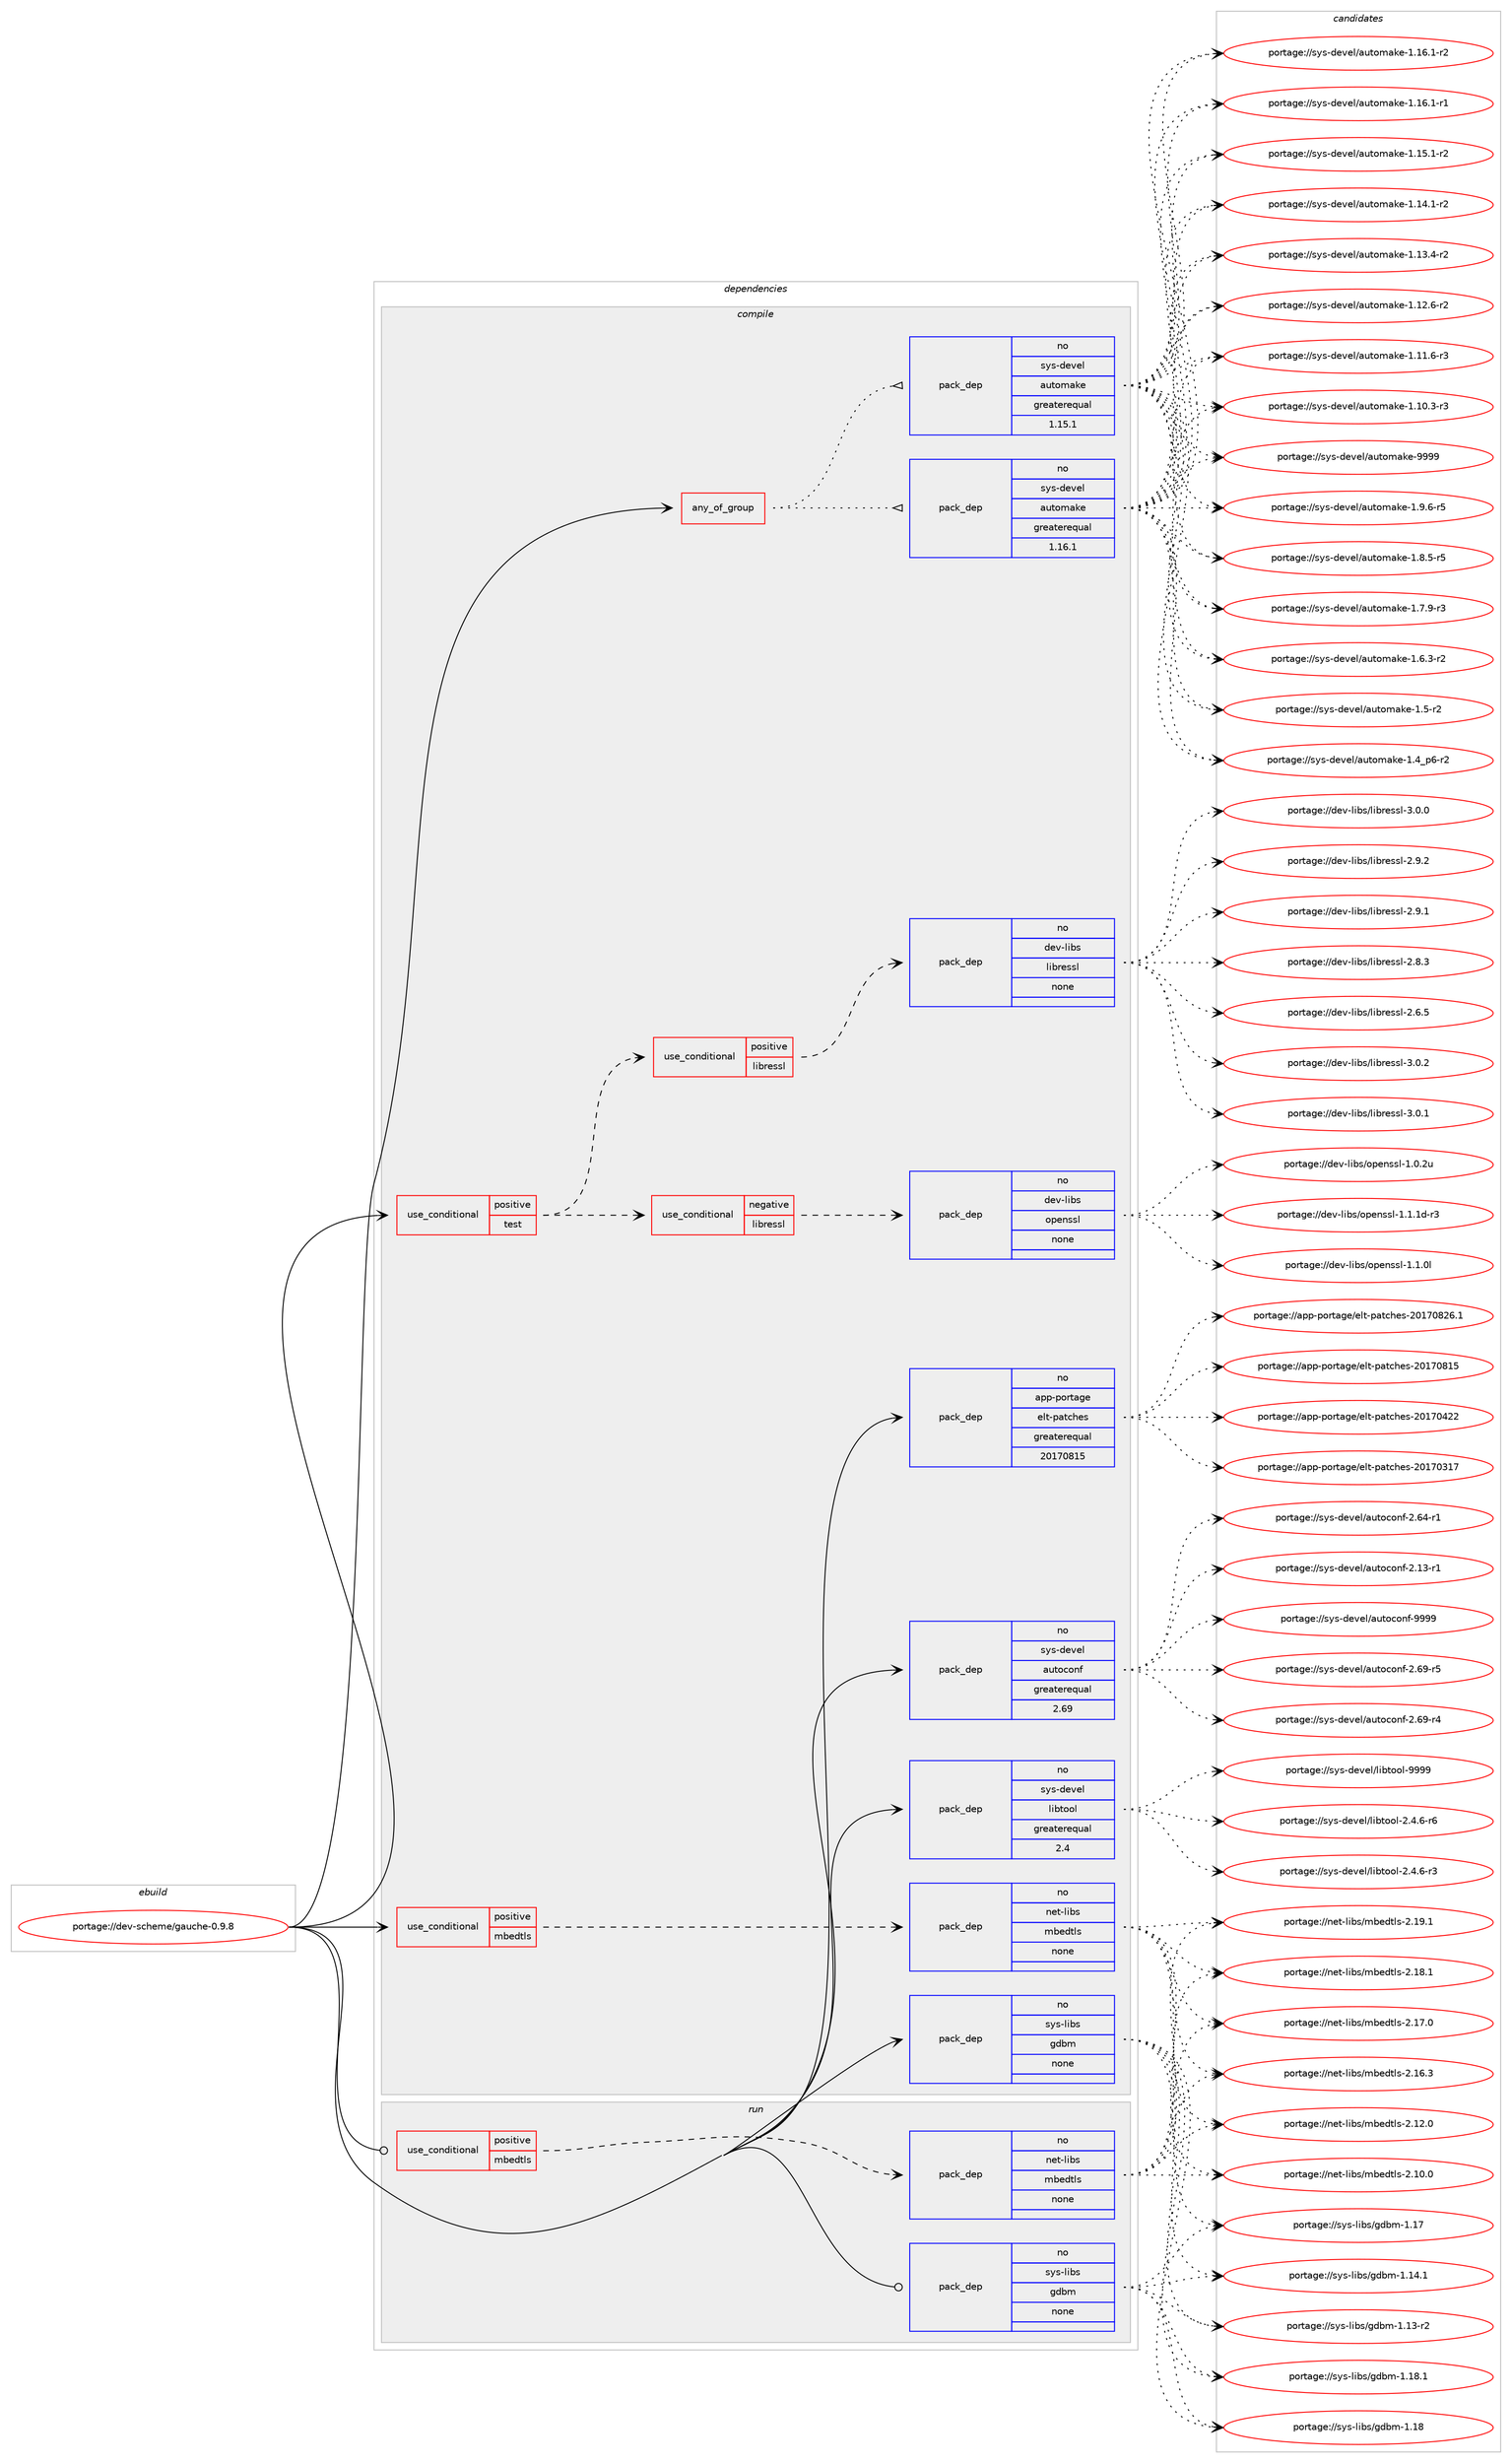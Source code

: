 digraph prolog {

# *************
# Graph options
# *************

newrank=true;
concentrate=true;
compound=true;
graph [rankdir=LR,fontname=Helvetica,fontsize=10,ranksep=1.5];#, ranksep=2.5, nodesep=0.2];
edge  [arrowhead=vee];
node  [fontname=Helvetica,fontsize=10];

# **********
# The ebuild
# **********

subgraph cluster_leftcol {
color=gray;
label=<<i>ebuild</i>>;
id [label="portage://dev-scheme/gauche-0.9.8", color=red, width=4, href="../dev-scheme/gauche-0.9.8.svg"];
}

# ****************
# The dependencies
# ****************

subgraph cluster_midcol {
color=gray;
label=<<i>dependencies</i>>;
subgraph cluster_compile {
fillcolor="#eeeeee";
style=filled;
label=<<i>compile</i>>;
subgraph any4519 {
dependency309304 [label=<<TABLE BORDER="0" CELLBORDER="1" CELLSPACING="0" CELLPADDING="4"><TR><TD CELLPADDING="10">any_of_group</TD></TR></TABLE>>, shape=none, color=red];subgraph pack240597 {
dependency309305 [label=<<TABLE BORDER="0" CELLBORDER="1" CELLSPACING="0" CELLPADDING="4" WIDTH="220"><TR><TD ROWSPAN="6" CELLPADDING="30">pack_dep</TD></TR><TR><TD WIDTH="110">no</TD></TR><TR><TD>sys-devel</TD></TR><TR><TD>automake</TD></TR><TR><TD>greaterequal</TD></TR><TR><TD>1.16.1</TD></TR></TABLE>>, shape=none, color=blue];
}
dependency309304:e -> dependency309305:w [weight=20,style="dotted",arrowhead="oinv"];
subgraph pack240598 {
dependency309306 [label=<<TABLE BORDER="0" CELLBORDER="1" CELLSPACING="0" CELLPADDING="4" WIDTH="220"><TR><TD ROWSPAN="6" CELLPADDING="30">pack_dep</TD></TR><TR><TD WIDTH="110">no</TD></TR><TR><TD>sys-devel</TD></TR><TR><TD>automake</TD></TR><TR><TD>greaterequal</TD></TR><TR><TD>1.15.1</TD></TR></TABLE>>, shape=none, color=blue];
}
dependency309304:e -> dependency309306:w [weight=20,style="dotted",arrowhead="oinv"];
}
id:e -> dependency309304:w [weight=20,style="solid",arrowhead="vee"];
subgraph cond63984 {
dependency309307 [label=<<TABLE BORDER="0" CELLBORDER="1" CELLSPACING="0" CELLPADDING="4"><TR><TD ROWSPAN="3" CELLPADDING="10">use_conditional</TD></TR><TR><TD>positive</TD></TR><TR><TD>mbedtls</TD></TR></TABLE>>, shape=none, color=red];
subgraph pack240599 {
dependency309308 [label=<<TABLE BORDER="0" CELLBORDER="1" CELLSPACING="0" CELLPADDING="4" WIDTH="220"><TR><TD ROWSPAN="6" CELLPADDING="30">pack_dep</TD></TR><TR><TD WIDTH="110">no</TD></TR><TR><TD>net-libs</TD></TR><TR><TD>mbedtls</TD></TR><TR><TD>none</TD></TR><TR><TD></TD></TR></TABLE>>, shape=none, color=blue];
}
dependency309307:e -> dependency309308:w [weight=20,style="dashed",arrowhead="vee"];
}
id:e -> dependency309307:w [weight=20,style="solid",arrowhead="vee"];
subgraph cond63985 {
dependency309309 [label=<<TABLE BORDER="0" CELLBORDER="1" CELLSPACING="0" CELLPADDING="4"><TR><TD ROWSPAN="3" CELLPADDING="10">use_conditional</TD></TR><TR><TD>positive</TD></TR><TR><TD>test</TD></TR></TABLE>>, shape=none, color=red];
subgraph cond63986 {
dependency309310 [label=<<TABLE BORDER="0" CELLBORDER="1" CELLSPACING="0" CELLPADDING="4"><TR><TD ROWSPAN="3" CELLPADDING="10">use_conditional</TD></TR><TR><TD>negative</TD></TR><TR><TD>libressl</TD></TR></TABLE>>, shape=none, color=red];
subgraph pack240600 {
dependency309311 [label=<<TABLE BORDER="0" CELLBORDER="1" CELLSPACING="0" CELLPADDING="4" WIDTH="220"><TR><TD ROWSPAN="6" CELLPADDING="30">pack_dep</TD></TR><TR><TD WIDTH="110">no</TD></TR><TR><TD>dev-libs</TD></TR><TR><TD>openssl</TD></TR><TR><TD>none</TD></TR><TR><TD></TD></TR></TABLE>>, shape=none, color=blue];
}
dependency309310:e -> dependency309311:w [weight=20,style="dashed",arrowhead="vee"];
}
dependency309309:e -> dependency309310:w [weight=20,style="dashed",arrowhead="vee"];
subgraph cond63987 {
dependency309312 [label=<<TABLE BORDER="0" CELLBORDER="1" CELLSPACING="0" CELLPADDING="4"><TR><TD ROWSPAN="3" CELLPADDING="10">use_conditional</TD></TR><TR><TD>positive</TD></TR><TR><TD>libressl</TD></TR></TABLE>>, shape=none, color=red];
subgraph pack240601 {
dependency309313 [label=<<TABLE BORDER="0" CELLBORDER="1" CELLSPACING="0" CELLPADDING="4" WIDTH="220"><TR><TD ROWSPAN="6" CELLPADDING="30">pack_dep</TD></TR><TR><TD WIDTH="110">no</TD></TR><TR><TD>dev-libs</TD></TR><TR><TD>libressl</TD></TR><TR><TD>none</TD></TR><TR><TD></TD></TR></TABLE>>, shape=none, color=blue];
}
dependency309312:e -> dependency309313:w [weight=20,style="dashed",arrowhead="vee"];
}
dependency309309:e -> dependency309312:w [weight=20,style="dashed",arrowhead="vee"];
}
id:e -> dependency309309:w [weight=20,style="solid",arrowhead="vee"];
subgraph pack240602 {
dependency309314 [label=<<TABLE BORDER="0" CELLBORDER="1" CELLSPACING="0" CELLPADDING="4" WIDTH="220"><TR><TD ROWSPAN="6" CELLPADDING="30">pack_dep</TD></TR><TR><TD WIDTH="110">no</TD></TR><TR><TD>app-portage</TD></TR><TR><TD>elt-patches</TD></TR><TR><TD>greaterequal</TD></TR><TR><TD>20170815</TD></TR></TABLE>>, shape=none, color=blue];
}
id:e -> dependency309314:w [weight=20,style="solid",arrowhead="vee"];
subgraph pack240603 {
dependency309315 [label=<<TABLE BORDER="0" CELLBORDER="1" CELLSPACING="0" CELLPADDING="4" WIDTH="220"><TR><TD ROWSPAN="6" CELLPADDING="30">pack_dep</TD></TR><TR><TD WIDTH="110">no</TD></TR><TR><TD>sys-devel</TD></TR><TR><TD>autoconf</TD></TR><TR><TD>greaterequal</TD></TR><TR><TD>2.69</TD></TR></TABLE>>, shape=none, color=blue];
}
id:e -> dependency309315:w [weight=20,style="solid",arrowhead="vee"];
subgraph pack240604 {
dependency309316 [label=<<TABLE BORDER="0" CELLBORDER="1" CELLSPACING="0" CELLPADDING="4" WIDTH="220"><TR><TD ROWSPAN="6" CELLPADDING="30">pack_dep</TD></TR><TR><TD WIDTH="110">no</TD></TR><TR><TD>sys-devel</TD></TR><TR><TD>libtool</TD></TR><TR><TD>greaterequal</TD></TR><TR><TD>2.4</TD></TR></TABLE>>, shape=none, color=blue];
}
id:e -> dependency309316:w [weight=20,style="solid",arrowhead="vee"];
subgraph pack240605 {
dependency309317 [label=<<TABLE BORDER="0" CELLBORDER="1" CELLSPACING="0" CELLPADDING="4" WIDTH="220"><TR><TD ROWSPAN="6" CELLPADDING="30">pack_dep</TD></TR><TR><TD WIDTH="110">no</TD></TR><TR><TD>sys-libs</TD></TR><TR><TD>gdbm</TD></TR><TR><TD>none</TD></TR><TR><TD></TD></TR></TABLE>>, shape=none, color=blue];
}
id:e -> dependency309317:w [weight=20,style="solid",arrowhead="vee"];
}
subgraph cluster_compileandrun {
fillcolor="#eeeeee";
style=filled;
label=<<i>compile and run</i>>;
}
subgraph cluster_run {
fillcolor="#eeeeee";
style=filled;
label=<<i>run</i>>;
subgraph cond63988 {
dependency309318 [label=<<TABLE BORDER="0" CELLBORDER="1" CELLSPACING="0" CELLPADDING="4"><TR><TD ROWSPAN="3" CELLPADDING="10">use_conditional</TD></TR><TR><TD>positive</TD></TR><TR><TD>mbedtls</TD></TR></TABLE>>, shape=none, color=red];
subgraph pack240606 {
dependency309319 [label=<<TABLE BORDER="0" CELLBORDER="1" CELLSPACING="0" CELLPADDING="4" WIDTH="220"><TR><TD ROWSPAN="6" CELLPADDING="30">pack_dep</TD></TR><TR><TD WIDTH="110">no</TD></TR><TR><TD>net-libs</TD></TR><TR><TD>mbedtls</TD></TR><TR><TD>none</TD></TR><TR><TD></TD></TR></TABLE>>, shape=none, color=blue];
}
dependency309318:e -> dependency309319:w [weight=20,style="dashed",arrowhead="vee"];
}
id:e -> dependency309318:w [weight=20,style="solid",arrowhead="odot"];
subgraph pack240607 {
dependency309320 [label=<<TABLE BORDER="0" CELLBORDER="1" CELLSPACING="0" CELLPADDING="4" WIDTH="220"><TR><TD ROWSPAN="6" CELLPADDING="30">pack_dep</TD></TR><TR><TD WIDTH="110">no</TD></TR><TR><TD>sys-libs</TD></TR><TR><TD>gdbm</TD></TR><TR><TD>none</TD></TR><TR><TD></TD></TR></TABLE>>, shape=none, color=blue];
}
id:e -> dependency309320:w [weight=20,style="solid",arrowhead="odot"];
}
}

# **************
# The candidates
# **************

subgraph cluster_choices {
rank=same;
color=gray;
label=<<i>candidates</i>>;

subgraph choice240597 {
color=black;
nodesep=1;
choice115121115451001011181011084797117116111109971071014557575757 [label="portage://sys-devel/automake-9999", color=red, width=4,href="../sys-devel/automake-9999.svg"];
choice115121115451001011181011084797117116111109971071014549465746544511453 [label="portage://sys-devel/automake-1.9.6-r5", color=red, width=4,href="../sys-devel/automake-1.9.6-r5.svg"];
choice115121115451001011181011084797117116111109971071014549465646534511453 [label="portage://sys-devel/automake-1.8.5-r5", color=red, width=4,href="../sys-devel/automake-1.8.5-r5.svg"];
choice115121115451001011181011084797117116111109971071014549465546574511451 [label="portage://sys-devel/automake-1.7.9-r3", color=red, width=4,href="../sys-devel/automake-1.7.9-r3.svg"];
choice115121115451001011181011084797117116111109971071014549465446514511450 [label="portage://sys-devel/automake-1.6.3-r2", color=red, width=4,href="../sys-devel/automake-1.6.3-r2.svg"];
choice11512111545100101118101108479711711611110997107101454946534511450 [label="portage://sys-devel/automake-1.5-r2", color=red, width=4,href="../sys-devel/automake-1.5-r2.svg"];
choice115121115451001011181011084797117116111109971071014549465295112544511450 [label="portage://sys-devel/automake-1.4_p6-r2", color=red, width=4,href="../sys-devel/automake-1.4_p6-r2.svg"];
choice11512111545100101118101108479711711611110997107101454946495446494511450 [label="portage://sys-devel/automake-1.16.1-r2", color=red, width=4,href="../sys-devel/automake-1.16.1-r2.svg"];
choice11512111545100101118101108479711711611110997107101454946495446494511449 [label="portage://sys-devel/automake-1.16.1-r1", color=red, width=4,href="../sys-devel/automake-1.16.1-r1.svg"];
choice11512111545100101118101108479711711611110997107101454946495346494511450 [label="portage://sys-devel/automake-1.15.1-r2", color=red, width=4,href="../sys-devel/automake-1.15.1-r2.svg"];
choice11512111545100101118101108479711711611110997107101454946495246494511450 [label="portage://sys-devel/automake-1.14.1-r2", color=red, width=4,href="../sys-devel/automake-1.14.1-r2.svg"];
choice11512111545100101118101108479711711611110997107101454946495146524511450 [label="portage://sys-devel/automake-1.13.4-r2", color=red, width=4,href="../sys-devel/automake-1.13.4-r2.svg"];
choice11512111545100101118101108479711711611110997107101454946495046544511450 [label="portage://sys-devel/automake-1.12.6-r2", color=red, width=4,href="../sys-devel/automake-1.12.6-r2.svg"];
choice11512111545100101118101108479711711611110997107101454946494946544511451 [label="portage://sys-devel/automake-1.11.6-r3", color=red, width=4,href="../sys-devel/automake-1.11.6-r3.svg"];
choice11512111545100101118101108479711711611110997107101454946494846514511451 [label="portage://sys-devel/automake-1.10.3-r3", color=red, width=4,href="../sys-devel/automake-1.10.3-r3.svg"];
dependency309305:e -> choice115121115451001011181011084797117116111109971071014557575757:w [style=dotted,weight="100"];
dependency309305:e -> choice115121115451001011181011084797117116111109971071014549465746544511453:w [style=dotted,weight="100"];
dependency309305:e -> choice115121115451001011181011084797117116111109971071014549465646534511453:w [style=dotted,weight="100"];
dependency309305:e -> choice115121115451001011181011084797117116111109971071014549465546574511451:w [style=dotted,weight="100"];
dependency309305:e -> choice115121115451001011181011084797117116111109971071014549465446514511450:w [style=dotted,weight="100"];
dependency309305:e -> choice11512111545100101118101108479711711611110997107101454946534511450:w [style=dotted,weight="100"];
dependency309305:e -> choice115121115451001011181011084797117116111109971071014549465295112544511450:w [style=dotted,weight="100"];
dependency309305:e -> choice11512111545100101118101108479711711611110997107101454946495446494511450:w [style=dotted,weight="100"];
dependency309305:e -> choice11512111545100101118101108479711711611110997107101454946495446494511449:w [style=dotted,weight="100"];
dependency309305:e -> choice11512111545100101118101108479711711611110997107101454946495346494511450:w [style=dotted,weight="100"];
dependency309305:e -> choice11512111545100101118101108479711711611110997107101454946495246494511450:w [style=dotted,weight="100"];
dependency309305:e -> choice11512111545100101118101108479711711611110997107101454946495146524511450:w [style=dotted,weight="100"];
dependency309305:e -> choice11512111545100101118101108479711711611110997107101454946495046544511450:w [style=dotted,weight="100"];
dependency309305:e -> choice11512111545100101118101108479711711611110997107101454946494946544511451:w [style=dotted,weight="100"];
dependency309305:e -> choice11512111545100101118101108479711711611110997107101454946494846514511451:w [style=dotted,weight="100"];
}
subgraph choice240598 {
color=black;
nodesep=1;
choice115121115451001011181011084797117116111109971071014557575757 [label="portage://sys-devel/automake-9999", color=red, width=4,href="../sys-devel/automake-9999.svg"];
choice115121115451001011181011084797117116111109971071014549465746544511453 [label="portage://sys-devel/automake-1.9.6-r5", color=red, width=4,href="../sys-devel/automake-1.9.6-r5.svg"];
choice115121115451001011181011084797117116111109971071014549465646534511453 [label="portage://sys-devel/automake-1.8.5-r5", color=red, width=4,href="../sys-devel/automake-1.8.5-r5.svg"];
choice115121115451001011181011084797117116111109971071014549465546574511451 [label="portage://sys-devel/automake-1.7.9-r3", color=red, width=4,href="../sys-devel/automake-1.7.9-r3.svg"];
choice115121115451001011181011084797117116111109971071014549465446514511450 [label="portage://sys-devel/automake-1.6.3-r2", color=red, width=4,href="../sys-devel/automake-1.6.3-r2.svg"];
choice11512111545100101118101108479711711611110997107101454946534511450 [label="portage://sys-devel/automake-1.5-r2", color=red, width=4,href="../sys-devel/automake-1.5-r2.svg"];
choice115121115451001011181011084797117116111109971071014549465295112544511450 [label="portage://sys-devel/automake-1.4_p6-r2", color=red, width=4,href="../sys-devel/automake-1.4_p6-r2.svg"];
choice11512111545100101118101108479711711611110997107101454946495446494511450 [label="portage://sys-devel/automake-1.16.1-r2", color=red, width=4,href="../sys-devel/automake-1.16.1-r2.svg"];
choice11512111545100101118101108479711711611110997107101454946495446494511449 [label="portage://sys-devel/automake-1.16.1-r1", color=red, width=4,href="../sys-devel/automake-1.16.1-r1.svg"];
choice11512111545100101118101108479711711611110997107101454946495346494511450 [label="portage://sys-devel/automake-1.15.1-r2", color=red, width=4,href="../sys-devel/automake-1.15.1-r2.svg"];
choice11512111545100101118101108479711711611110997107101454946495246494511450 [label="portage://sys-devel/automake-1.14.1-r2", color=red, width=4,href="../sys-devel/automake-1.14.1-r2.svg"];
choice11512111545100101118101108479711711611110997107101454946495146524511450 [label="portage://sys-devel/automake-1.13.4-r2", color=red, width=4,href="../sys-devel/automake-1.13.4-r2.svg"];
choice11512111545100101118101108479711711611110997107101454946495046544511450 [label="portage://sys-devel/automake-1.12.6-r2", color=red, width=4,href="../sys-devel/automake-1.12.6-r2.svg"];
choice11512111545100101118101108479711711611110997107101454946494946544511451 [label="portage://sys-devel/automake-1.11.6-r3", color=red, width=4,href="../sys-devel/automake-1.11.6-r3.svg"];
choice11512111545100101118101108479711711611110997107101454946494846514511451 [label="portage://sys-devel/automake-1.10.3-r3", color=red, width=4,href="../sys-devel/automake-1.10.3-r3.svg"];
dependency309306:e -> choice115121115451001011181011084797117116111109971071014557575757:w [style=dotted,weight="100"];
dependency309306:e -> choice115121115451001011181011084797117116111109971071014549465746544511453:w [style=dotted,weight="100"];
dependency309306:e -> choice115121115451001011181011084797117116111109971071014549465646534511453:w [style=dotted,weight="100"];
dependency309306:e -> choice115121115451001011181011084797117116111109971071014549465546574511451:w [style=dotted,weight="100"];
dependency309306:e -> choice115121115451001011181011084797117116111109971071014549465446514511450:w [style=dotted,weight="100"];
dependency309306:e -> choice11512111545100101118101108479711711611110997107101454946534511450:w [style=dotted,weight="100"];
dependency309306:e -> choice115121115451001011181011084797117116111109971071014549465295112544511450:w [style=dotted,weight="100"];
dependency309306:e -> choice11512111545100101118101108479711711611110997107101454946495446494511450:w [style=dotted,weight="100"];
dependency309306:e -> choice11512111545100101118101108479711711611110997107101454946495446494511449:w [style=dotted,weight="100"];
dependency309306:e -> choice11512111545100101118101108479711711611110997107101454946495346494511450:w [style=dotted,weight="100"];
dependency309306:e -> choice11512111545100101118101108479711711611110997107101454946495246494511450:w [style=dotted,weight="100"];
dependency309306:e -> choice11512111545100101118101108479711711611110997107101454946495146524511450:w [style=dotted,weight="100"];
dependency309306:e -> choice11512111545100101118101108479711711611110997107101454946495046544511450:w [style=dotted,weight="100"];
dependency309306:e -> choice11512111545100101118101108479711711611110997107101454946494946544511451:w [style=dotted,weight="100"];
dependency309306:e -> choice11512111545100101118101108479711711611110997107101454946494846514511451:w [style=dotted,weight="100"];
}
subgraph choice240599 {
color=black;
nodesep=1;
choice1101011164510810598115471099810110011610811545504649574649 [label="portage://net-libs/mbedtls-2.19.1", color=red, width=4,href="../net-libs/mbedtls-2.19.1.svg"];
choice1101011164510810598115471099810110011610811545504649564649 [label="portage://net-libs/mbedtls-2.18.1", color=red, width=4,href="../net-libs/mbedtls-2.18.1.svg"];
choice1101011164510810598115471099810110011610811545504649554648 [label="portage://net-libs/mbedtls-2.17.0", color=red, width=4,href="../net-libs/mbedtls-2.17.0.svg"];
choice1101011164510810598115471099810110011610811545504649544651 [label="portage://net-libs/mbedtls-2.16.3", color=red, width=4,href="../net-libs/mbedtls-2.16.3.svg"];
choice1101011164510810598115471099810110011610811545504649504648 [label="portage://net-libs/mbedtls-2.12.0", color=red, width=4,href="../net-libs/mbedtls-2.12.0.svg"];
choice1101011164510810598115471099810110011610811545504649484648 [label="portage://net-libs/mbedtls-2.10.0", color=red, width=4,href="../net-libs/mbedtls-2.10.0.svg"];
dependency309308:e -> choice1101011164510810598115471099810110011610811545504649574649:w [style=dotted,weight="100"];
dependency309308:e -> choice1101011164510810598115471099810110011610811545504649564649:w [style=dotted,weight="100"];
dependency309308:e -> choice1101011164510810598115471099810110011610811545504649554648:w [style=dotted,weight="100"];
dependency309308:e -> choice1101011164510810598115471099810110011610811545504649544651:w [style=dotted,weight="100"];
dependency309308:e -> choice1101011164510810598115471099810110011610811545504649504648:w [style=dotted,weight="100"];
dependency309308:e -> choice1101011164510810598115471099810110011610811545504649484648:w [style=dotted,weight="100"];
}
subgraph choice240600 {
color=black;
nodesep=1;
choice1001011184510810598115471111121011101151151084549464946491004511451 [label="portage://dev-libs/openssl-1.1.1d-r3", color=red, width=4,href="../dev-libs/openssl-1.1.1d-r3.svg"];
choice100101118451081059811547111112101110115115108454946494648108 [label="portage://dev-libs/openssl-1.1.0l", color=red, width=4,href="../dev-libs/openssl-1.1.0l.svg"];
choice100101118451081059811547111112101110115115108454946484650117 [label="portage://dev-libs/openssl-1.0.2u", color=red, width=4,href="../dev-libs/openssl-1.0.2u.svg"];
dependency309311:e -> choice1001011184510810598115471111121011101151151084549464946491004511451:w [style=dotted,weight="100"];
dependency309311:e -> choice100101118451081059811547111112101110115115108454946494648108:w [style=dotted,weight="100"];
dependency309311:e -> choice100101118451081059811547111112101110115115108454946484650117:w [style=dotted,weight="100"];
}
subgraph choice240601 {
color=black;
nodesep=1;
choice10010111845108105981154710810598114101115115108455146484650 [label="portage://dev-libs/libressl-3.0.2", color=red, width=4,href="../dev-libs/libressl-3.0.2.svg"];
choice10010111845108105981154710810598114101115115108455146484649 [label="portage://dev-libs/libressl-3.0.1", color=red, width=4,href="../dev-libs/libressl-3.0.1.svg"];
choice10010111845108105981154710810598114101115115108455146484648 [label="portage://dev-libs/libressl-3.0.0", color=red, width=4,href="../dev-libs/libressl-3.0.0.svg"];
choice10010111845108105981154710810598114101115115108455046574650 [label="portage://dev-libs/libressl-2.9.2", color=red, width=4,href="../dev-libs/libressl-2.9.2.svg"];
choice10010111845108105981154710810598114101115115108455046574649 [label="portage://dev-libs/libressl-2.9.1", color=red, width=4,href="../dev-libs/libressl-2.9.1.svg"];
choice10010111845108105981154710810598114101115115108455046564651 [label="portage://dev-libs/libressl-2.8.3", color=red, width=4,href="../dev-libs/libressl-2.8.3.svg"];
choice10010111845108105981154710810598114101115115108455046544653 [label="portage://dev-libs/libressl-2.6.5", color=red, width=4,href="../dev-libs/libressl-2.6.5.svg"];
dependency309313:e -> choice10010111845108105981154710810598114101115115108455146484650:w [style=dotted,weight="100"];
dependency309313:e -> choice10010111845108105981154710810598114101115115108455146484649:w [style=dotted,weight="100"];
dependency309313:e -> choice10010111845108105981154710810598114101115115108455146484648:w [style=dotted,weight="100"];
dependency309313:e -> choice10010111845108105981154710810598114101115115108455046574650:w [style=dotted,weight="100"];
dependency309313:e -> choice10010111845108105981154710810598114101115115108455046574649:w [style=dotted,weight="100"];
dependency309313:e -> choice10010111845108105981154710810598114101115115108455046564651:w [style=dotted,weight="100"];
dependency309313:e -> choice10010111845108105981154710810598114101115115108455046544653:w [style=dotted,weight="100"];
}
subgraph choice240602 {
color=black;
nodesep=1;
choice971121124511211111411697103101471011081164511297116991041011154550484955485650544649 [label="portage://app-portage/elt-patches-20170826.1", color=red, width=4,href="../app-portage/elt-patches-20170826.1.svg"];
choice97112112451121111141169710310147101108116451129711699104101115455048495548564953 [label="portage://app-portage/elt-patches-20170815", color=red, width=4,href="../app-portage/elt-patches-20170815.svg"];
choice97112112451121111141169710310147101108116451129711699104101115455048495548525050 [label="portage://app-portage/elt-patches-20170422", color=red, width=4,href="../app-portage/elt-patches-20170422.svg"];
choice97112112451121111141169710310147101108116451129711699104101115455048495548514955 [label="portage://app-portage/elt-patches-20170317", color=red, width=4,href="../app-portage/elt-patches-20170317.svg"];
dependency309314:e -> choice971121124511211111411697103101471011081164511297116991041011154550484955485650544649:w [style=dotted,weight="100"];
dependency309314:e -> choice97112112451121111141169710310147101108116451129711699104101115455048495548564953:w [style=dotted,weight="100"];
dependency309314:e -> choice97112112451121111141169710310147101108116451129711699104101115455048495548525050:w [style=dotted,weight="100"];
dependency309314:e -> choice97112112451121111141169710310147101108116451129711699104101115455048495548514955:w [style=dotted,weight="100"];
}
subgraph choice240603 {
color=black;
nodesep=1;
choice115121115451001011181011084797117116111991111101024557575757 [label="portage://sys-devel/autoconf-9999", color=red, width=4,href="../sys-devel/autoconf-9999.svg"];
choice1151211154510010111810110847971171161119911111010245504654574511453 [label="portage://sys-devel/autoconf-2.69-r5", color=red, width=4,href="../sys-devel/autoconf-2.69-r5.svg"];
choice1151211154510010111810110847971171161119911111010245504654574511452 [label="portage://sys-devel/autoconf-2.69-r4", color=red, width=4,href="../sys-devel/autoconf-2.69-r4.svg"];
choice1151211154510010111810110847971171161119911111010245504654524511449 [label="portage://sys-devel/autoconf-2.64-r1", color=red, width=4,href="../sys-devel/autoconf-2.64-r1.svg"];
choice1151211154510010111810110847971171161119911111010245504649514511449 [label="portage://sys-devel/autoconf-2.13-r1", color=red, width=4,href="../sys-devel/autoconf-2.13-r1.svg"];
dependency309315:e -> choice115121115451001011181011084797117116111991111101024557575757:w [style=dotted,weight="100"];
dependency309315:e -> choice1151211154510010111810110847971171161119911111010245504654574511453:w [style=dotted,weight="100"];
dependency309315:e -> choice1151211154510010111810110847971171161119911111010245504654574511452:w [style=dotted,weight="100"];
dependency309315:e -> choice1151211154510010111810110847971171161119911111010245504654524511449:w [style=dotted,weight="100"];
dependency309315:e -> choice1151211154510010111810110847971171161119911111010245504649514511449:w [style=dotted,weight="100"];
}
subgraph choice240604 {
color=black;
nodesep=1;
choice1151211154510010111810110847108105981161111111084557575757 [label="portage://sys-devel/libtool-9999", color=red, width=4,href="../sys-devel/libtool-9999.svg"];
choice1151211154510010111810110847108105981161111111084550465246544511454 [label="portage://sys-devel/libtool-2.4.6-r6", color=red, width=4,href="../sys-devel/libtool-2.4.6-r6.svg"];
choice1151211154510010111810110847108105981161111111084550465246544511451 [label="portage://sys-devel/libtool-2.4.6-r3", color=red, width=4,href="../sys-devel/libtool-2.4.6-r3.svg"];
dependency309316:e -> choice1151211154510010111810110847108105981161111111084557575757:w [style=dotted,weight="100"];
dependency309316:e -> choice1151211154510010111810110847108105981161111111084550465246544511454:w [style=dotted,weight="100"];
dependency309316:e -> choice1151211154510010111810110847108105981161111111084550465246544511451:w [style=dotted,weight="100"];
}
subgraph choice240605 {
color=black;
nodesep=1;
choice1151211154510810598115471031009810945494649564649 [label="portage://sys-libs/gdbm-1.18.1", color=red, width=4,href="../sys-libs/gdbm-1.18.1.svg"];
choice115121115451081059811547103100981094549464956 [label="portage://sys-libs/gdbm-1.18", color=red, width=4,href="../sys-libs/gdbm-1.18.svg"];
choice115121115451081059811547103100981094549464955 [label="portage://sys-libs/gdbm-1.17", color=red, width=4,href="../sys-libs/gdbm-1.17.svg"];
choice1151211154510810598115471031009810945494649524649 [label="portage://sys-libs/gdbm-1.14.1", color=red, width=4,href="../sys-libs/gdbm-1.14.1.svg"];
choice1151211154510810598115471031009810945494649514511450 [label="portage://sys-libs/gdbm-1.13-r2", color=red, width=4,href="../sys-libs/gdbm-1.13-r2.svg"];
dependency309317:e -> choice1151211154510810598115471031009810945494649564649:w [style=dotted,weight="100"];
dependency309317:e -> choice115121115451081059811547103100981094549464956:w [style=dotted,weight="100"];
dependency309317:e -> choice115121115451081059811547103100981094549464955:w [style=dotted,weight="100"];
dependency309317:e -> choice1151211154510810598115471031009810945494649524649:w [style=dotted,weight="100"];
dependency309317:e -> choice1151211154510810598115471031009810945494649514511450:w [style=dotted,weight="100"];
}
subgraph choice240606 {
color=black;
nodesep=1;
choice1101011164510810598115471099810110011610811545504649574649 [label="portage://net-libs/mbedtls-2.19.1", color=red, width=4,href="../net-libs/mbedtls-2.19.1.svg"];
choice1101011164510810598115471099810110011610811545504649564649 [label="portage://net-libs/mbedtls-2.18.1", color=red, width=4,href="../net-libs/mbedtls-2.18.1.svg"];
choice1101011164510810598115471099810110011610811545504649554648 [label="portage://net-libs/mbedtls-2.17.0", color=red, width=4,href="../net-libs/mbedtls-2.17.0.svg"];
choice1101011164510810598115471099810110011610811545504649544651 [label="portage://net-libs/mbedtls-2.16.3", color=red, width=4,href="../net-libs/mbedtls-2.16.3.svg"];
choice1101011164510810598115471099810110011610811545504649504648 [label="portage://net-libs/mbedtls-2.12.0", color=red, width=4,href="../net-libs/mbedtls-2.12.0.svg"];
choice1101011164510810598115471099810110011610811545504649484648 [label="portage://net-libs/mbedtls-2.10.0", color=red, width=4,href="../net-libs/mbedtls-2.10.0.svg"];
dependency309319:e -> choice1101011164510810598115471099810110011610811545504649574649:w [style=dotted,weight="100"];
dependency309319:e -> choice1101011164510810598115471099810110011610811545504649564649:w [style=dotted,weight="100"];
dependency309319:e -> choice1101011164510810598115471099810110011610811545504649554648:w [style=dotted,weight="100"];
dependency309319:e -> choice1101011164510810598115471099810110011610811545504649544651:w [style=dotted,weight="100"];
dependency309319:e -> choice1101011164510810598115471099810110011610811545504649504648:w [style=dotted,weight="100"];
dependency309319:e -> choice1101011164510810598115471099810110011610811545504649484648:w [style=dotted,weight="100"];
}
subgraph choice240607 {
color=black;
nodesep=1;
choice1151211154510810598115471031009810945494649564649 [label="portage://sys-libs/gdbm-1.18.1", color=red, width=4,href="../sys-libs/gdbm-1.18.1.svg"];
choice115121115451081059811547103100981094549464956 [label="portage://sys-libs/gdbm-1.18", color=red, width=4,href="../sys-libs/gdbm-1.18.svg"];
choice115121115451081059811547103100981094549464955 [label="portage://sys-libs/gdbm-1.17", color=red, width=4,href="../sys-libs/gdbm-1.17.svg"];
choice1151211154510810598115471031009810945494649524649 [label="portage://sys-libs/gdbm-1.14.1", color=red, width=4,href="../sys-libs/gdbm-1.14.1.svg"];
choice1151211154510810598115471031009810945494649514511450 [label="portage://sys-libs/gdbm-1.13-r2", color=red, width=4,href="../sys-libs/gdbm-1.13-r2.svg"];
dependency309320:e -> choice1151211154510810598115471031009810945494649564649:w [style=dotted,weight="100"];
dependency309320:e -> choice115121115451081059811547103100981094549464956:w [style=dotted,weight="100"];
dependency309320:e -> choice115121115451081059811547103100981094549464955:w [style=dotted,weight="100"];
dependency309320:e -> choice1151211154510810598115471031009810945494649524649:w [style=dotted,weight="100"];
dependency309320:e -> choice1151211154510810598115471031009810945494649514511450:w [style=dotted,weight="100"];
}
}

}
